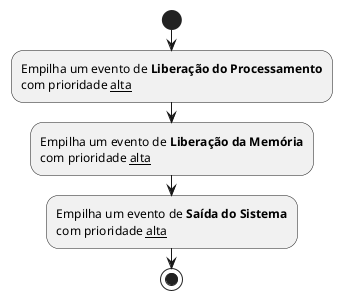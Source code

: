 @startuml action_end_proc
start
  :Empilha um evento de **Liberação do Processamento**
  com prioridade __alta__;
  :Empilha um evento de **Liberação da Memória**
  com prioridade __alta__;
  :Empilha um evento de **Saída do Sistema**
  com prioridade __alta__;
stop
@enduml
